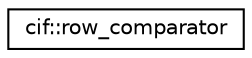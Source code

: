 digraph "Graphical Class Hierarchy"
{
  edge [fontname="Helvetica",fontsize="10",labelfontname="Helvetica",labelfontsize="10"];
  node [fontname="Helvetica",fontsize="10",shape=record];
  rankdir="LR";
  Node0 [label="cif::row_comparator",height=0.2,width=0.4,color="black", fillcolor="white", style="filled",URL="$classcif_1_1row__comparator.html"];
}
